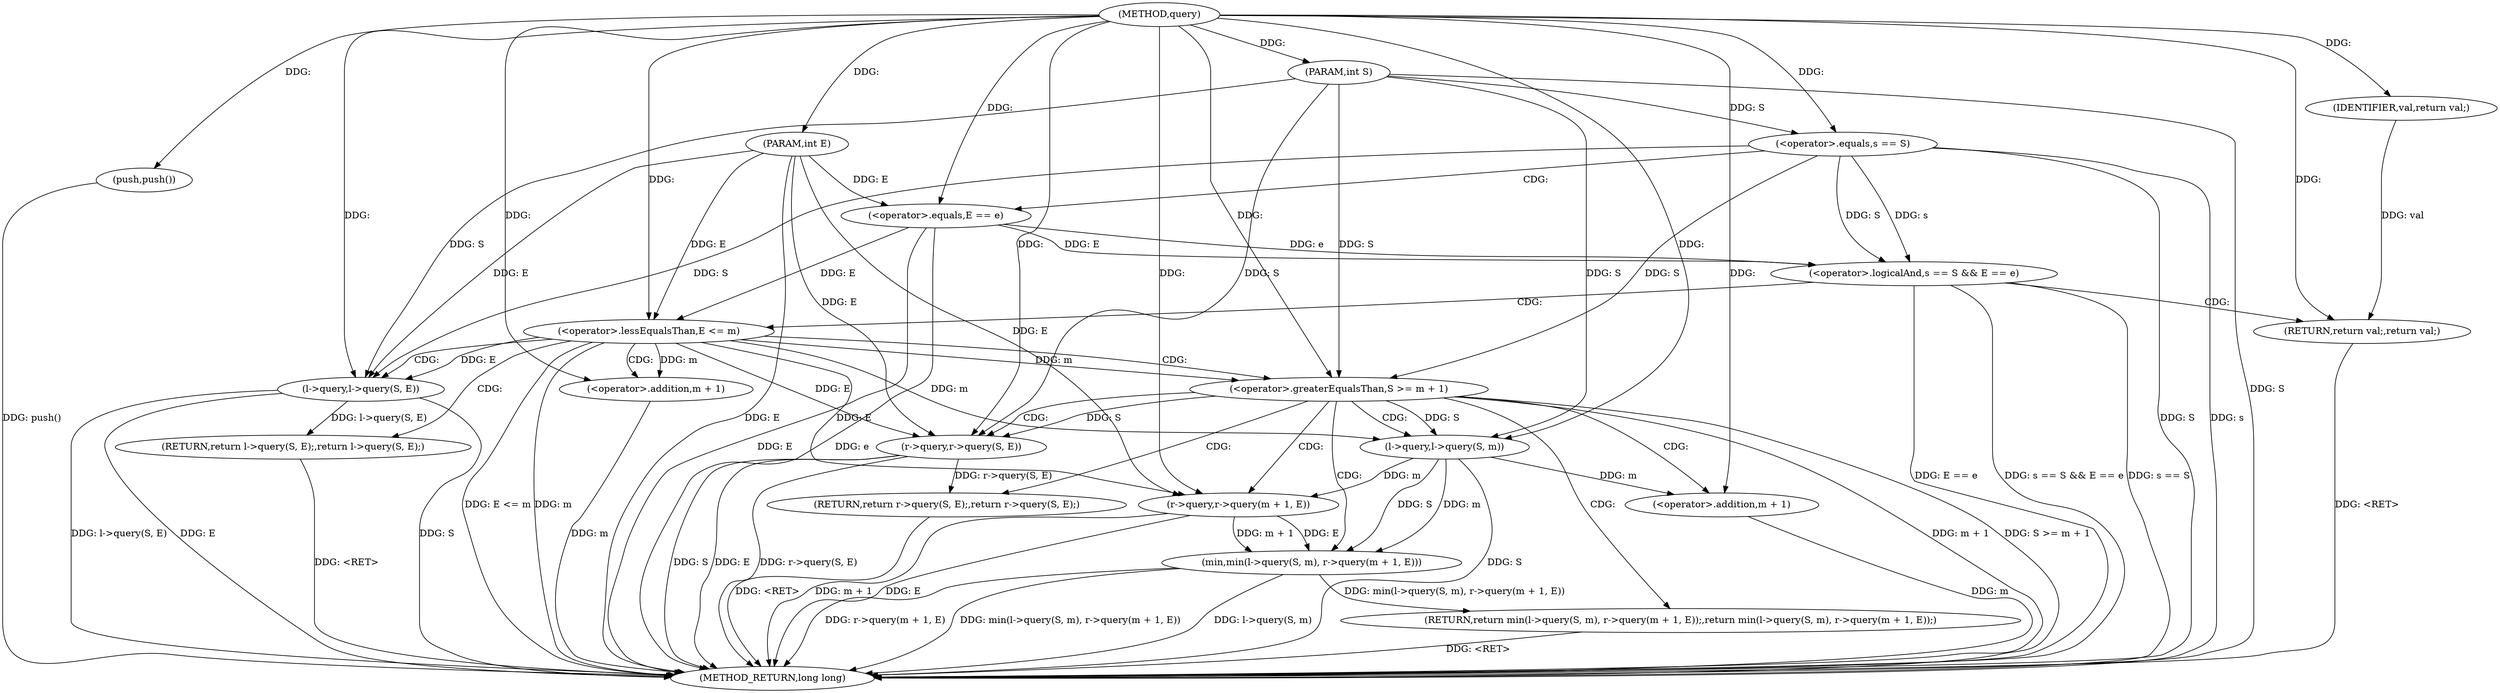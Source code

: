 digraph "query" {  
"1000228" [label = "(METHOD,query)" ]
"1000274" [label = "(METHOD_RETURN,long long)" ]
"1000229" [label = "(PARAM,int S)" ]
"1000230" [label = "(PARAM,int E)" ]
"1000232" [label = "(push,push())" ]
"1000234" [label = "(<operator>.logicalAnd,s == S && E == e)" ]
"1000241" [label = "(RETURN,return val;,return val;)" ]
"1000242" [label = "(IDENTIFIER,val,return val;)" ]
"1000235" [label = "(<operator>.equals,s == S)" ]
"1000238" [label = "(<operator>.equals,E == e)" ]
"1000245" [label = "(<operator>.lessEqualsThan,E <= m)" ]
"1000248" [label = "(RETURN,return l->query(S, E);,return l->query(S, E);)" ]
"1000249" [label = "(l->query,l->query(S, E))" ]
"1000254" [label = "(<operator>.greaterEqualsThan,S >= m + 1)" ]
"1000259" [label = "(RETURN,return r->query(S, E);,return r->query(S, E);)" ]
"1000260" [label = "(r->query,r->query(S, E))" ]
"1000264" [label = "(RETURN,return min(l->query(S, m), r->query(m + 1, E));,return min(l->query(S, m), r->query(m + 1, E));)" ]
"1000256" [label = "(<operator>.addition,m + 1)" ]
"1000265" [label = "(min,min(l->query(S, m), r->query(m + 1, E)))" ]
"1000266" [label = "(l->query,l->query(S, m))" ]
"1000269" [label = "(r->query,r->query(m + 1, E))" ]
"1000270" [label = "(<operator>.addition,m + 1)" ]
  "1000248" -> "1000274"  [ label = "DDG: <RET>"] 
  "1000264" -> "1000274"  [ label = "DDG: <RET>"] 
  "1000241" -> "1000274"  [ label = "DDG: <RET>"] 
  "1000259" -> "1000274"  [ label = "DDG: <RET>"] 
  "1000229" -> "1000274"  [ label = "DDG: S"] 
  "1000230" -> "1000274"  [ label = "DDG: E"] 
  "1000232" -> "1000274"  [ label = "DDG: push()"] 
  "1000235" -> "1000274"  [ label = "DDG: S"] 
  "1000234" -> "1000274"  [ label = "DDG: s == S"] 
  "1000238" -> "1000274"  [ label = "DDG: E"] 
  "1000234" -> "1000274"  [ label = "DDG: E == e"] 
  "1000234" -> "1000274"  [ label = "DDG: s == S && E == e"] 
  "1000245" -> "1000274"  [ label = "DDG: m"] 
  "1000245" -> "1000274"  [ label = "DDG: E <= m"] 
  "1000256" -> "1000274"  [ label = "DDG: m"] 
  "1000254" -> "1000274"  [ label = "DDG: m + 1"] 
  "1000254" -> "1000274"  [ label = "DDG: S >= m + 1"] 
  "1000266" -> "1000274"  [ label = "DDG: S"] 
  "1000265" -> "1000274"  [ label = "DDG: l->query(S, m)"] 
  "1000270" -> "1000274"  [ label = "DDG: m"] 
  "1000269" -> "1000274"  [ label = "DDG: m + 1"] 
  "1000269" -> "1000274"  [ label = "DDG: E"] 
  "1000265" -> "1000274"  [ label = "DDG: r->query(m + 1, E)"] 
  "1000265" -> "1000274"  [ label = "DDG: min(l->query(S, m), r->query(m + 1, E))"] 
  "1000260" -> "1000274"  [ label = "DDG: S"] 
  "1000260" -> "1000274"  [ label = "DDG: E"] 
  "1000260" -> "1000274"  [ label = "DDG: r->query(S, E)"] 
  "1000249" -> "1000274"  [ label = "DDG: S"] 
  "1000249" -> "1000274"  [ label = "DDG: E"] 
  "1000249" -> "1000274"  [ label = "DDG: l->query(S, E)"] 
  "1000238" -> "1000274"  [ label = "DDG: e"] 
  "1000235" -> "1000274"  [ label = "DDG: s"] 
  "1000228" -> "1000229"  [ label = "DDG: "] 
  "1000228" -> "1000230"  [ label = "DDG: "] 
  "1000228" -> "1000232"  [ label = "DDG: "] 
  "1000242" -> "1000241"  [ label = "DDG: val"] 
  "1000228" -> "1000241"  [ label = "DDG: "] 
  "1000235" -> "1000234"  [ label = "DDG: s"] 
  "1000235" -> "1000234"  [ label = "DDG: S"] 
  "1000238" -> "1000234"  [ label = "DDG: E"] 
  "1000238" -> "1000234"  [ label = "DDG: e"] 
  "1000228" -> "1000242"  [ label = "DDG: "] 
  "1000228" -> "1000235"  [ label = "DDG: "] 
  "1000229" -> "1000235"  [ label = "DDG: S"] 
  "1000230" -> "1000238"  [ label = "DDG: E"] 
  "1000228" -> "1000238"  [ label = "DDG: "] 
  "1000249" -> "1000248"  [ label = "DDG: l->query(S, E)"] 
  "1000238" -> "1000245"  [ label = "DDG: E"] 
  "1000230" -> "1000245"  [ label = "DDG: E"] 
  "1000228" -> "1000245"  [ label = "DDG: "] 
  "1000235" -> "1000249"  [ label = "DDG: S"] 
  "1000229" -> "1000249"  [ label = "DDG: S"] 
  "1000228" -> "1000249"  [ label = "DDG: "] 
  "1000245" -> "1000249"  [ label = "DDG: E"] 
  "1000230" -> "1000249"  [ label = "DDG: E"] 
  "1000260" -> "1000259"  [ label = "DDG: r->query(S, E)"] 
  "1000235" -> "1000254"  [ label = "DDG: S"] 
  "1000229" -> "1000254"  [ label = "DDG: S"] 
  "1000228" -> "1000254"  [ label = "DDG: "] 
  "1000245" -> "1000254"  [ label = "DDG: m"] 
  "1000265" -> "1000264"  [ label = "DDG: min(l->query(S, m), r->query(m + 1, E))"] 
  "1000245" -> "1000256"  [ label = "DDG: m"] 
  "1000228" -> "1000256"  [ label = "DDG: "] 
  "1000254" -> "1000260"  [ label = "DDG: S"] 
  "1000229" -> "1000260"  [ label = "DDG: S"] 
  "1000228" -> "1000260"  [ label = "DDG: "] 
  "1000245" -> "1000260"  [ label = "DDG: E"] 
  "1000230" -> "1000260"  [ label = "DDG: E"] 
  "1000266" -> "1000265"  [ label = "DDG: S"] 
  "1000266" -> "1000265"  [ label = "DDG: m"] 
  "1000269" -> "1000265"  [ label = "DDG: E"] 
  "1000269" -> "1000265"  [ label = "DDG: m + 1"] 
  "1000254" -> "1000266"  [ label = "DDG: S"] 
  "1000229" -> "1000266"  [ label = "DDG: S"] 
  "1000228" -> "1000266"  [ label = "DDG: "] 
  "1000245" -> "1000266"  [ label = "DDG: m"] 
  "1000266" -> "1000269"  [ label = "DDG: m"] 
  "1000228" -> "1000269"  [ label = "DDG: "] 
  "1000245" -> "1000269"  [ label = "DDG: E"] 
  "1000230" -> "1000269"  [ label = "DDG: E"] 
  "1000266" -> "1000270"  [ label = "DDG: m"] 
  "1000228" -> "1000270"  [ label = "DDG: "] 
  "1000234" -> "1000241"  [ label = "CDG: "] 
  "1000234" -> "1000245"  [ label = "CDG: "] 
  "1000235" -> "1000238"  [ label = "CDG: "] 
  "1000245" -> "1000254"  [ label = "CDG: "] 
  "1000245" -> "1000249"  [ label = "CDG: "] 
  "1000245" -> "1000248"  [ label = "CDG: "] 
  "1000245" -> "1000256"  [ label = "CDG: "] 
  "1000254" -> "1000269"  [ label = "CDG: "] 
  "1000254" -> "1000265"  [ label = "CDG: "] 
  "1000254" -> "1000260"  [ label = "CDG: "] 
  "1000254" -> "1000264"  [ label = "CDG: "] 
  "1000254" -> "1000270"  [ label = "CDG: "] 
  "1000254" -> "1000259"  [ label = "CDG: "] 
  "1000254" -> "1000266"  [ label = "CDG: "] 
}
